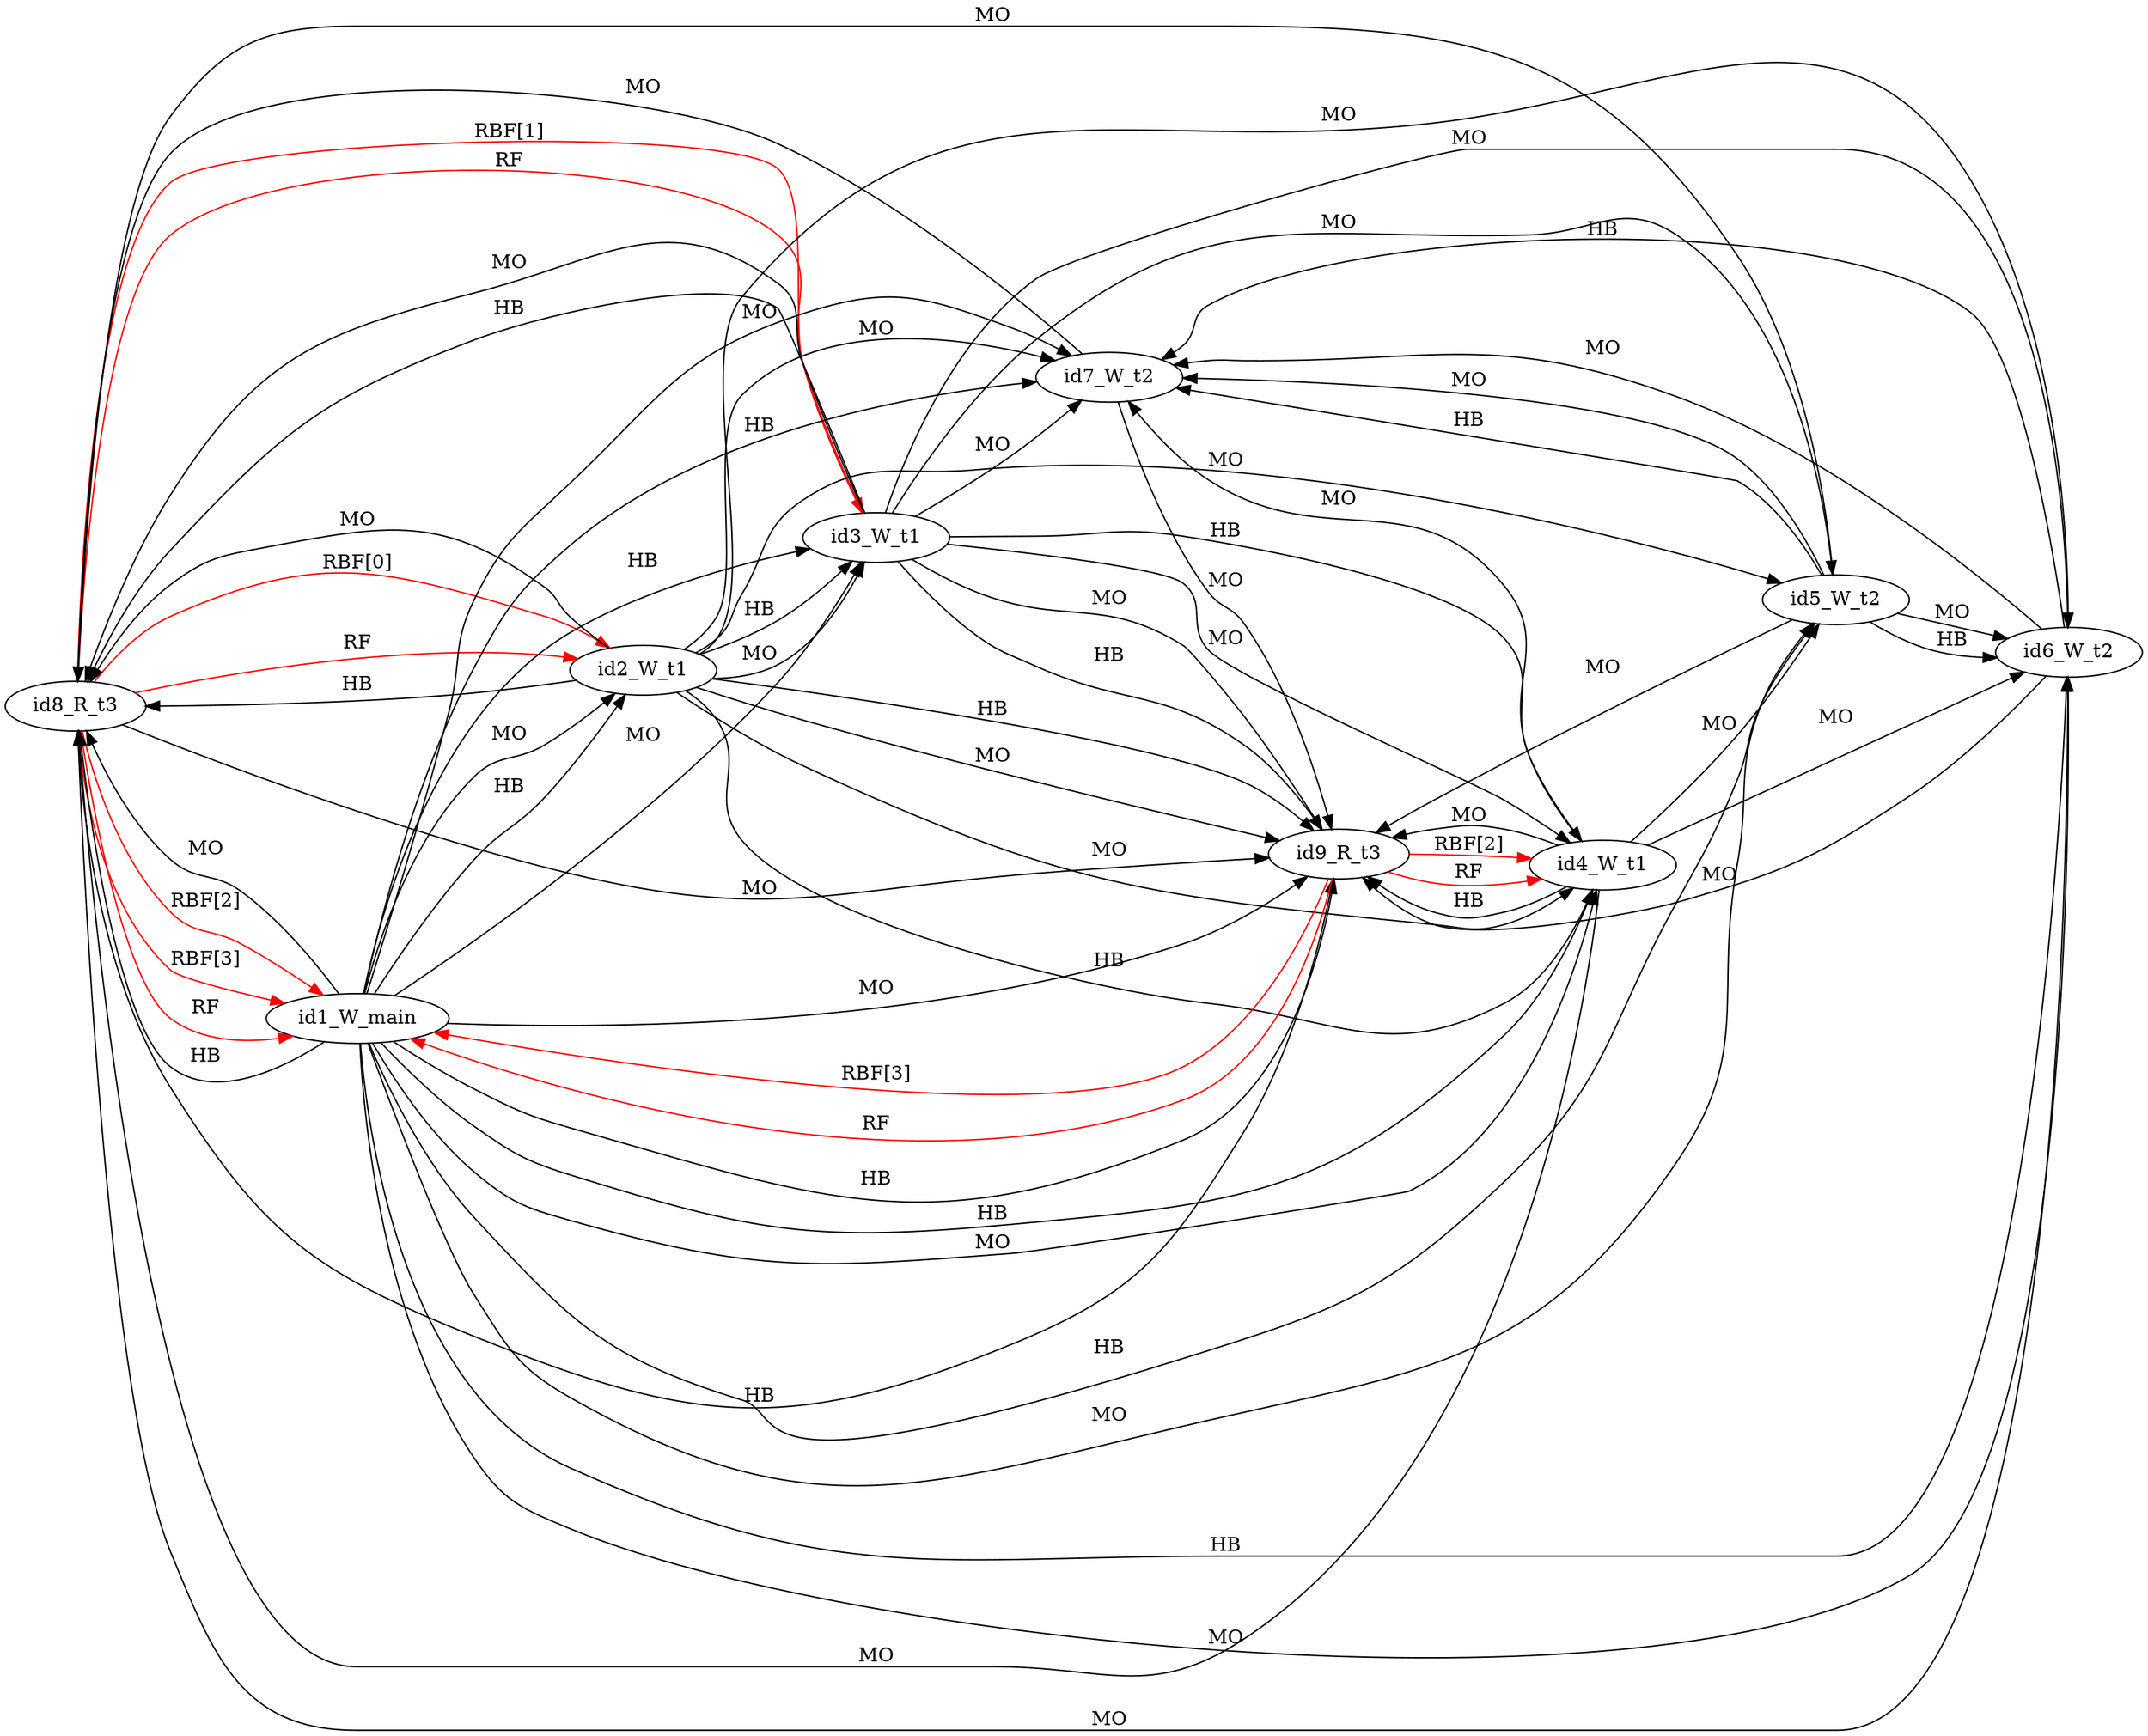 digraph memory_model {
rankdir=LR;
id8_R_t3 -> id1_W_main [label = "RBF[2]", color="red"];
id8_R_t3 -> id1_W_main [label = "RBF[3]", color="red"];
id8_R_t3 -> id2_W_t1 [label = "RBF[0]", color="red"];
id8_R_t3 -> id3_W_t1 [label = "RBF[1]", color="red"];
id9_R_t3 -> id1_W_main [label = "RBF[3]", color="red"];
id9_R_t3 -> id4_W_t1 [label = "RBF[2]", color="red"];
id8_R_t3 -> id1_W_main [label = "RF", color="red"];
id8_R_t3 -> id2_W_t1 [label = "RF", color="red"];
id8_R_t3 -> id3_W_t1 [label = "RF", color="red"];
id9_R_t3 -> id1_W_main [label = "RF", color="red"];
id9_R_t3 -> id4_W_t1 [label = "RF", color="red"];
id2_W_t1 -> id3_W_t1 [label = "HB", color="black"];
id2_W_t1 -> id4_W_t1 [label = "HB", color="black"];
id3_W_t1 -> id4_W_t1 [label = "HB", color="black"];
id5_W_t2 -> id6_W_t2 [label = "HB", color="black"];
id5_W_t2 -> id7_W_t2 [label = "HB", color="black"];
id6_W_t2 -> id7_W_t2 [label = "HB", color="black"];
id8_R_t3 -> id9_R_t3 [label = "HB", color="black"];
id1_W_main -> id2_W_t1 [label = "HB", color="black"];
id1_W_main -> id3_W_t1 [label = "HB", color="black"];
id1_W_main -> id4_W_t1 [label = "HB", color="black"];
id1_W_main -> id5_W_t2 [label = "HB", color="black"];
id1_W_main -> id6_W_t2 [label = "HB", color="black"];
id1_W_main -> id7_W_t2 [label = "HB", color="black"];
id1_W_main -> id8_R_t3 [label = "HB", color="black"];
id1_W_main -> id9_R_t3 [label = "HB", color="black"];
id2_W_t1 -> id8_R_t3 [label = "HB", color="black"];
id2_W_t1 -> id9_R_t3 [label = "HB", color="black"];
id3_W_t1 -> id8_R_t3 [label = "HB", color="black"];
id3_W_t1 -> id9_R_t3 [label = "HB", color="black"];
id4_W_t1 -> id9_R_t3 [label = "HB", color="black"];
id2_W_t1 -> id3_W_t1 [label = "MO", color="black"];
id2_W_t1 -> id4_W_t1 [label = "MO", color="black"];
id3_W_t1 -> id4_W_t1 [label = "MO", color="black"];
id5_W_t2 -> id6_W_t2 [label = "MO", color="black"];
id5_W_t2 -> id7_W_t2 [label = "MO", color="black"];
id6_W_t2 -> id7_W_t2 [label = "MO", color="black"];
id8_R_t3 -> id9_R_t3 [label = "MO", color="black"];
id1_W_main -> id2_W_t1 [label = "MO", color="black"];
id1_W_main -> id3_W_t1 [label = "MO", color="black"];
id1_W_main -> id4_W_t1 [label = "MO", color="black"];
id1_W_main -> id5_W_t2 [label = "MO", color="black"];
id1_W_main -> id6_W_t2 [label = "MO", color="black"];
id1_W_main -> id7_W_t2 [label = "MO", color="black"];
id1_W_main -> id8_R_t3 [label = "MO", color="black"];
id1_W_main -> id9_R_t3 [label = "MO", color="black"];
id2_W_t1 -> id5_W_t2 [label = "MO", color="black"];
id2_W_t1 -> id6_W_t2 [label = "MO", color="black"];
id2_W_t1 -> id7_W_t2 [label = "MO", color="black"];
id2_W_t1 -> id8_R_t3 [label = "MO", color="black"];
id2_W_t1 -> id9_R_t3 [label = "MO", color="black"];
id3_W_t1 -> id5_W_t2 [label = "MO", color="black"];
id3_W_t1 -> id6_W_t2 [label = "MO", color="black"];
id3_W_t1 -> id7_W_t2 [label = "MO", color="black"];
id3_W_t1 -> id8_R_t3 [label = "MO", color="black"];
id3_W_t1 -> id9_R_t3 [label = "MO", color="black"];
id4_W_t1 -> id5_W_t2 [label = "MO", color="black"];
id4_W_t1 -> id6_W_t2 [label = "MO", color="black"];
id4_W_t1 -> id7_W_t2 [label = "MO", color="black"];
id4_W_t1 -> id8_R_t3 [label = "MO", color="black"];
id4_W_t1 -> id9_R_t3 [label = "MO", color="black"];
id5_W_t2 -> id8_R_t3 [label = "MO", color="black"];
id5_W_t2 -> id9_R_t3 [label = "MO", color="black"];
id6_W_t2 -> id8_R_t3 [label = "MO", color="black"];
id6_W_t2 -> id9_R_t3 [label = "MO", color="black"];
id7_W_t2 -> id8_R_t3 [label = "MO", color="black"];
id7_W_t2 -> id9_R_t3 [label = "MO", color="black"];
}